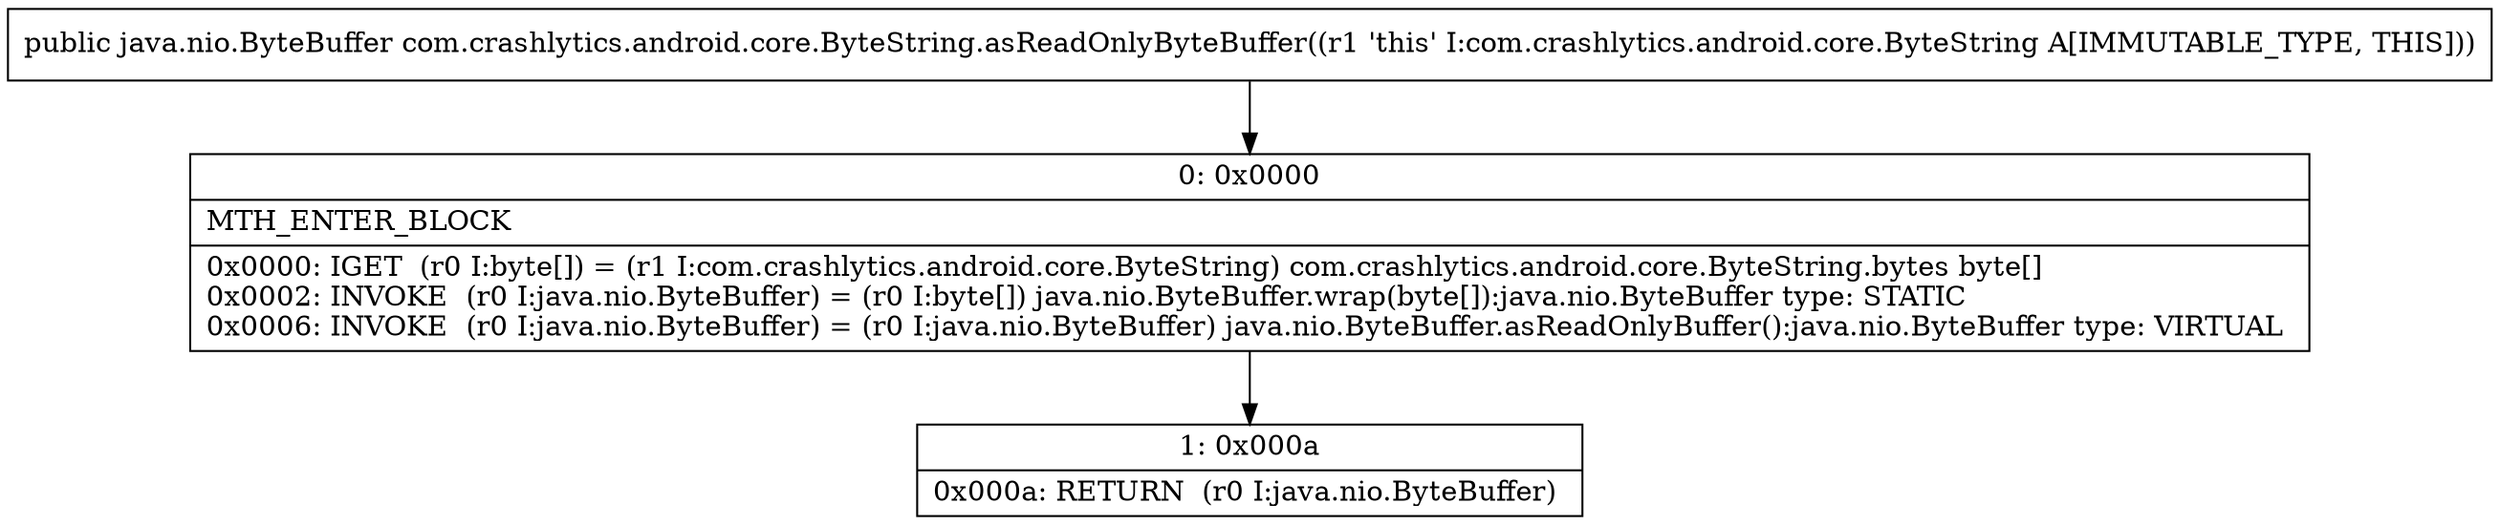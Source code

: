 digraph "CFG forcom.crashlytics.android.core.ByteString.asReadOnlyByteBuffer()Ljava\/nio\/ByteBuffer;" {
Node_0 [shape=record,label="{0\:\ 0x0000|MTH_ENTER_BLOCK\l|0x0000: IGET  (r0 I:byte[]) = (r1 I:com.crashlytics.android.core.ByteString) com.crashlytics.android.core.ByteString.bytes byte[] \l0x0002: INVOKE  (r0 I:java.nio.ByteBuffer) = (r0 I:byte[]) java.nio.ByteBuffer.wrap(byte[]):java.nio.ByteBuffer type: STATIC \l0x0006: INVOKE  (r0 I:java.nio.ByteBuffer) = (r0 I:java.nio.ByteBuffer) java.nio.ByteBuffer.asReadOnlyBuffer():java.nio.ByteBuffer type: VIRTUAL \l}"];
Node_1 [shape=record,label="{1\:\ 0x000a|0x000a: RETURN  (r0 I:java.nio.ByteBuffer) \l}"];
MethodNode[shape=record,label="{public java.nio.ByteBuffer com.crashlytics.android.core.ByteString.asReadOnlyByteBuffer((r1 'this' I:com.crashlytics.android.core.ByteString A[IMMUTABLE_TYPE, THIS])) }"];
MethodNode -> Node_0;
Node_0 -> Node_1;
}

